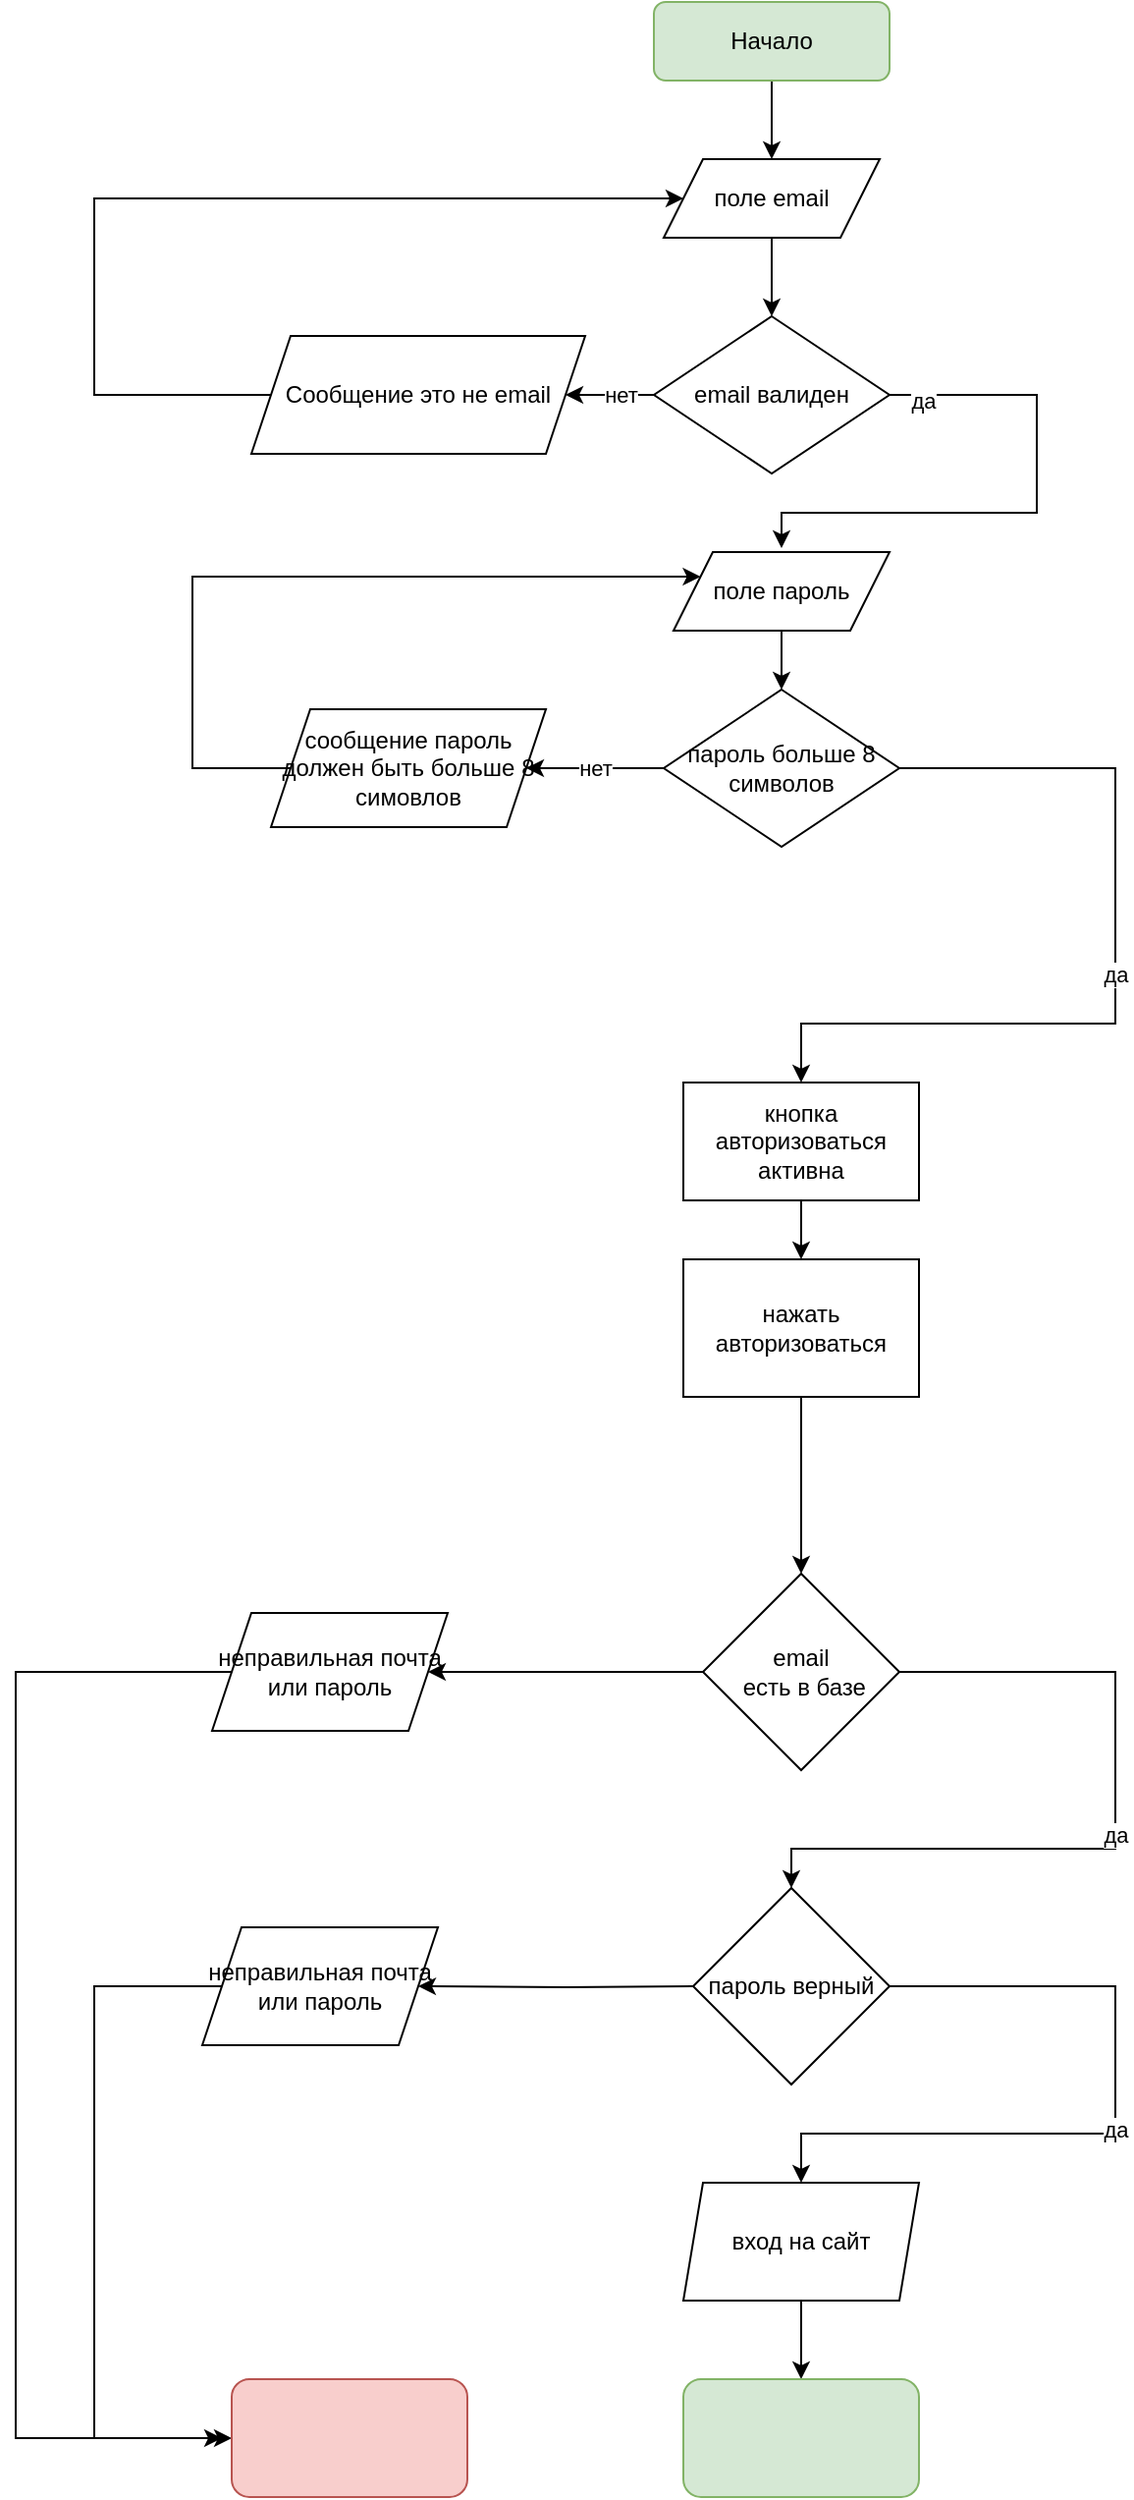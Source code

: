 <mxfile version="14.1.2" type="github">
  <diagram id="ImEkN7aTiW0eREub_5wM" name="Page-1">
    <mxGraphModel dx="1865" dy="588" grid="1" gridSize="10" guides="1" tooltips="1" connect="1" arrows="1" fold="1" page="1" pageScale="1" pageWidth="827" pageHeight="1169" math="0" shadow="0">
      <root>
        <mxCell id="0" />
        <mxCell id="1" parent="0" />
        <mxCell id="moNRcxfCtUF2KxTOIghM-1" value="" style="edgeStyle=orthogonalEdgeStyle;rounded=0;orthogonalLoop=1;jettySize=auto;html=1;" edge="1" parent="1" source="moNRcxfCtUF2KxTOIghM-2" target="moNRcxfCtUF2KxTOIghM-3">
          <mxGeometry relative="1" as="geometry" />
        </mxCell>
        <mxCell id="moNRcxfCtUF2KxTOIghM-2" value="Начало" style="rounded=1;whiteSpace=wrap;html=1;fontSize=12;glass=0;strokeWidth=1;shadow=0;fillColor=#d5e8d4;strokeColor=#82b366;" vertex="1" parent="1">
          <mxGeometry x="165" y="80" width="120" height="40" as="geometry" />
        </mxCell>
        <mxCell id="moNRcxfCtUF2KxTOIghM-3" value="поле email" style="shape=parallelogram;perimeter=parallelogramPerimeter;whiteSpace=wrap;html=1;fixedSize=1;" vertex="1" parent="1">
          <mxGeometry x="170" y="160" width="110" height="40" as="geometry" />
        </mxCell>
        <mxCell id="moNRcxfCtUF2KxTOIghM-4" value="" style="endArrow=classic;html=1;" edge="1" parent="1" source="moNRcxfCtUF2KxTOIghM-3">
          <mxGeometry width="50" height="50" relative="1" as="geometry">
            <mxPoint x="225" y="250" as="sourcePoint" />
            <mxPoint x="225" y="240" as="targetPoint" />
          </mxGeometry>
        </mxCell>
        <mxCell id="moNRcxfCtUF2KxTOIghM-5" style="edgeStyle=orthogonalEdgeStyle;rounded=0;orthogonalLoop=1;jettySize=auto;html=1;exitX=0.5;exitY=1;exitDx=0;exitDy=0;" edge="1" parent="1" source="moNRcxfCtUF2KxTOIghM-2" target="moNRcxfCtUF2KxTOIghM-2">
          <mxGeometry relative="1" as="geometry" />
        </mxCell>
        <mxCell id="moNRcxfCtUF2KxTOIghM-6" value="нет" style="edgeStyle=orthogonalEdgeStyle;rounded=0;orthogonalLoop=1;jettySize=auto;html=1;exitX=0;exitY=0.5;exitDx=0;exitDy=0;" edge="1" parent="1" source="moNRcxfCtUF2KxTOIghM-9" target="moNRcxfCtUF2KxTOIghM-14">
          <mxGeometry relative="1" as="geometry" />
        </mxCell>
        <mxCell id="moNRcxfCtUF2KxTOIghM-7" style="edgeStyle=orthogonalEdgeStyle;rounded=0;orthogonalLoop=1;jettySize=auto;html=1;exitX=1;exitY=0.5;exitDx=0;exitDy=0;" edge="1" parent="1" source="moNRcxfCtUF2KxTOIghM-9">
          <mxGeometry relative="1" as="geometry">
            <mxPoint x="230" y="358" as="targetPoint" />
            <Array as="points">
              <mxPoint x="360" y="280" />
              <mxPoint x="360" y="340" />
              <mxPoint x="230" y="340" />
            </Array>
          </mxGeometry>
        </mxCell>
        <mxCell id="moNRcxfCtUF2KxTOIghM-8" value="да" style="edgeLabel;html=1;align=center;verticalAlign=middle;resizable=0;points=[];" vertex="1" connectable="0" parent="moNRcxfCtUF2KxTOIghM-7">
          <mxGeometry x="-0.88" y="-3" relative="1" as="geometry">
            <mxPoint as="offset" />
          </mxGeometry>
        </mxCell>
        <mxCell id="moNRcxfCtUF2KxTOIghM-9" value="email валиден" style="rhombus;whiteSpace=wrap;html=1;" vertex="1" parent="1">
          <mxGeometry x="165" y="240" width="120" height="80" as="geometry" />
        </mxCell>
        <mxCell id="moNRcxfCtUF2KxTOIghM-10" value="да" style="edgeStyle=orthogonalEdgeStyle;rounded=0;orthogonalLoop=1;jettySize=auto;html=1;exitX=1;exitY=0.5;exitDx=0;exitDy=0;entryX=0.5;entryY=0;entryDx=0;entryDy=0;" edge="1" parent="1" source="moNRcxfCtUF2KxTOIghM-12">
          <mxGeometry relative="1" as="geometry">
            <mxPoint x="240" y="630" as="targetPoint" />
            <Array as="points">
              <mxPoint x="400" y="470" />
              <mxPoint x="400" y="600" />
              <mxPoint x="240" y="600" />
            </Array>
          </mxGeometry>
        </mxCell>
        <mxCell id="moNRcxfCtUF2KxTOIghM-11" value="нет" style="edgeStyle=orthogonalEdgeStyle;rounded=0;orthogonalLoop=1;jettySize=auto;html=1;exitX=0;exitY=0.5;exitDx=0;exitDy=0;" edge="1" parent="1" source="moNRcxfCtUF2KxTOIghM-12">
          <mxGeometry relative="1" as="geometry">
            <mxPoint x="100" y="470" as="targetPoint" />
          </mxGeometry>
        </mxCell>
        <mxCell id="moNRcxfCtUF2KxTOIghM-12" value="пароль больше 8 символов" style="rhombus;whiteSpace=wrap;html=1;" vertex="1" parent="1">
          <mxGeometry x="170" y="430" width="120" height="80" as="geometry" />
        </mxCell>
        <mxCell id="moNRcxfCtUF2KxTOIghM-13" style="edgeStyle=orthogonalEdgeStyle;rounded=0;orthogonalLoop=1;jettySize=auto;html=1;exitX=0;exitY=0.5;exitDx=0;exitDy=0;entryX=0;entryY=0.5;entryDx=0;entryDy=0;" edge="1" parent="1" source="moNRcxfCtUF2KxTOIghM-14" target="moNRcxfCtUF2KxTOIghM-3">
          <mxGeometry relative="1" as="geometry">
            <Array as="points">
              <mxPoint x="-120" y="280" />
              <mxPoint x="-120" y="180" />
            </Array>
          </mxGeometry>
        </mxCell>
        <mxCell id="moNRcxfCtUF2KxTOIghM-14" value="Сообщение это не email" style="shape=parallelogram;perimeter=parallelogramPerimeter;whiteSpace=wrap;html=1;fixedSize=1;" vertex="1" parent="1">
          <mxGeometry x="-40" y="250" width="170" height="60" as="geometry" />
        </mxCell>
        <mxCell id="moNRcxfCtUF2KxTOIghM-15" style="edgeStyle=orthogonalEdgeStyle;rounded=0;orthogonalLoop=1;jettySize=auto;html=1;exitX=0;exitY=0.5;exitDx=0;exitDy=0;entryX=0;entryY=0.25;entryDx=0;entryDy=0;" edge="1" parent="1" source="moNRcxfCtUF2KxTOIghM-16" target="moNRcxfCtUF2KxTOIghM-18">
          <mxGeometry relative="1" as="geometry">
            <Array as="points">
              <mxPoint x="-70" y="470" />
              <mxPoint x="-70" y="373" />
            </Array>
          </mxGeometry>
        </mxCell>
        <mxCell id="moNRcxfCtUF2KxTOIghM-16" value="сообщение пароль должен быть больше 8 симовлов" style="shape=parallelogram;perimeter=parallelogramPerimeter;whiteSpace=wrap;html=1;fixedSize=1;" vertex="1" parent="1">
          <mxGeometry x="-30" y="440" width="140" height="60" as="geometry" />
        </mxCell>
        <mxCell id="moNRcxfCtUF2KxTOIghM-17" style="edgeStyle=orthogonalEdgeStyle;rounded=0;orthogonalLoop=1;jettySize=auto;html=1;exitX=0.5;exitY=1;exitDx=0;exitDy=0;" edge="1" parent="1" source="moNRcxfCtUF2KxTOIghM-18" target="moNRcxfCtUF2KxTOIghM-12">
          <mxGeometry relative="1" as="geometry" />
        </mxCell>
        <mxCell id="moNRcxfCtUF2KxTOIghM-18" value="поле пароль" style="shape=parallelogram;perimeter=parallelogramPerimeter;whiteSpace=wrap;html=1;fixedSize=1;" vertex="1" parent="1">
          <mxGeometry x="175" y="360" width="110" height="40" as="geometry" />
        </mxCell>
        <mxCell id="moNRcxfCtUF2KxTOIghM-19" style="edgeStyle=orthogonalEdgeStyle;rounded=0;orthogonalLoop=1;jettySize=auto;html=1;exitX=0.5;exitY=1;exitDx=0;exitDy=0;entryX=0.5;entryY=0;entryDx=0;entryDy=0;" edge="1" parent="1" source="moNRcxfCtUF2KxTOIghM-20" target="moNRcxfCtUF2KxTOIghM-22">
          <mxGeometry relative="1" as="geometry" />
        </mxCell>
        <mxCell id="moNRcxfCtUF2KxTOIghM-20" value="кнопка авторизоваться активна" style="rounded=0;whiteSpace=wrap;html=1;" vertex="1" parent="1">
          <mxGeometry x="180" y="630" width="120" height="60" as="geometry" />
        </mxCell>
        <mxCell id="moNRcxfCtUF2KxTOIghM-21" style="edgeStyle=orthogonalEdgeStyle;rounded=0;orthogonalLoop=1;jettySize=auto;html=1;exitX=0.5;exitY=1;exitDx=0;exitDy=0;" edge="1" parent="1" source="moNRcxfCtUF2KxTOIghM-22">
          <mxGeometry relative="1" as="geometry">
            <mxPoint x="240" y="880" as="targetPoint" />
          </mxGeometry>
        </mxCell>
        <mxCell id="moNRcxfCtUF2KxTOIghM-22" value="нажать авторизоваться" style="rounded=0;whiteSpace=wrap;html=1;" vertex="1" parent="1">
          <mxGeometry x="180" y="720" width="120" height="70" as="geometry" />
        </mxCell>
        <mxCell id="moNRcxfCtUF2KxTOIghM-23" value="да" style="edgeStyle=orthogonalEdgeStyle;rounded=0;orthogonalLoop=1;jettySize=auto;html=1;exitX=1;exitY=0.5;exitDx=0;exitDy=0;entryX=0.5;entryY=0;entryDx=0;entryDy=0;" edge="1" parent="1" source="moNRcxfCtUF2KxTOIghM-25" target="moNRcxfCtUF2KxTOIghM-27">
          <mxGeometry relative="1" as="geometry">
            <Array as="points">
              <mxPoint x="400" y="930" />
              <mxPoint x="400" y="1020" />
              <mxPoint x="235" y="1020" />
            </Array>
          </mxGeometry>
        </mxCell>
        <mxCell id="moNRcxfCtUF2KxTOIghM-24" style="edgeStyle=orthogonalEdgeStyle;rounded=0;orthogonalLoop=1;jettySize=auto;html=1;exitX=0;exitY=0.5;exitDx=0;exitDy=0;entryX=1;entryY=0.5;entryDx=0;entryDy=0;" edge="1" parent="1" source="moNRcxfCtUF2KxTOIghM-25" target="moNRcxfCtUF2KxTOIghM-32">
          <mxGeometry relative="1" as="geometry">
            <mxPoint x="60" y="930" as="targetPoint" />
          </mxGeometry>
        </mxCell>
        <mxCell id="moNRcxfCtUF2KxTOIghM-25" value="email&lt;br&gt;&amp;nbsp;есть в базе" style="rhombus;whiteSpace=wrap;html=1;" vertex="1" parent="1">
          <mxGeometry x="190" y="880" width="100" height="100" as="geometry" />
        </mxCell>
        <mxCell id="moNRcxfCtUF2KxTOIghM-26" value="да" style="edgeStyle=orthogonalEdgeStyle;rounded=0;orthogonalLoop=1;jettySize=auto;html=1;exitX=1;exitY=0.5;exitDx=0;exitDy=0;" edge="1" parent="1" source="moNRcxfCtUF2KxTOIghM-27" target="moNRcxfCtUF2KxTOIghM-29">
          <mxGeometry relative="1" as="geometry">
            <Array as="points">
              <mxPoint x="400" y="1090" />
              <mxPoint x="400" y="1165" />
              <mxPoint x="240" y="1165" />
            </Array>
          </mxGeometry>
        </mxCell>
        <mxCell id="moNRcxfCtUF2KxTOIghM-27" value="пароль верный" style="rhombus;whiteSpace=wrap;html=1;" vertex="1" parent="1">
          <mxGeometry x="185" y="1040" width="100" height="100" as="geometry" />
        </mxCell>
        <mxCell id="moNRcxfCtUF2KxTOIghM-28" style="edgeStyle=orthogonalEdgeStyle;rounded=0;orthogonalLoop=1;jettySize=auto;html=1;exitX=0.5;exitY=1;exitDx=0;exitDy=0;entryX=0.5;entryY=0;entryDx=0;entryDy=0;" edge="1" parent="1" source="moNRcxfCtUF2KxTOIghM-29" target="moNRcxfCtUF2KxTOIghM-30">
          <mxGeometry relative="1" as="geometry" />
        </mxCell>
        <mxCell id="moNRcxfCtUF2KxTOIghM-29" value="вход на сайт" style="shape=parallelogram;perimeter=parallelogramPerimeter;whiteSpace=wrap;html=1;fixedSize=1;size=10;" vertex="1" parent="1">
          <mxGeometry x="180" y="1190" width="120" height="60" as="geometry" />
        </mxCell>
        <mxCell id="moNRcxfCtUF2KxTOIghM-30" value="" style="rounded=1;whiteSpace=wrap;html=1;fillColor=#d5e8d4;strokeColor=#82b366;" vertex="1" parent="1">
          <mxGeometry x="180" y="1290" width="120" height="60" as="geometry" />
        </mxCell>
        <mxCell id="moNRcxfCtUF2KxTOIghM-31" style="edgeStyle=orthogonalEdgeStyle;rounded=0;orthogonalLoop=1;jettySize=auto;html=1;exitX=0;exitY=0.5;exitDx=0;exitDy=0;entryX=0;entryY=0.5;entryDx=0;entryDy=0;" edge="1" parent="1" source="moNRcxfCtUF2KxTOIghM-32" target="moNRcxfCtUF2KxTOIghM-36">
          <mxGeometry relative="1" as="geometry">
            <Array as="points">
              <mxPoint x="-160" y="930" />
              <mxPoint x="-160" y="1320" />
            </Array>
          </mxGeometry>
        </mxCell>
        <mxCell id="moNRcxfCtUF2KxTOIghM-32" value="неправильная почта или пароль" style="shape=parallelogram;perimeter=parallelogramPerimeter;whiteSpace=wrap;html=1;fixedSize=1;" vertex="1" parent="1">
          <mxGeometry x="-60" y="900" width="120" height="60" as="geometry" />
        </mxCell>
        <mxCell id="moNRcxfCtUF2KxTOIghM-33" style="edgeStyle=orthogonalEdgeStyle;rounded=0;orthogonalLoop=1;jettySize=auto;html=1;exitX=0;exitY=0.5;exitDx=0;exitDy=0;entryX=1;entryY=0.5;entryDx=0;entryDy=0;" edge="1" parent="1" target="moNRcxfCtUF2KxTOIghM-35">
          <mxGeometry relative="1" as="geometry">
            <mxPoint x="55" y="1090" as="targetPoint" />
            <mxPoint x="185" y="1090" as="sourcePoint" />
          </mxGeometry>
        </mxCell>
        <mxCell id="moNRcxfCtUF2KxTOIghM-34" style="edgeStyle=orthogonalEdgeStyle;rounded=0;orthogonalLoop=1;jettySize=auto;html=1;exitX=0;exitY=0.5;exitDx=0;exitDy=0;" edge="1" parent="1" source="moNRcxfCtUF2KxTOIghM-35">
          <mxGeometry relative="1" as="geometry">
            <mxPoint x="-55" y="1320" as="targetPoint" />
            <Array as="points">
              <mxPoint x="-120" y="1090" />
              <mxPoint x="-120" y="1320" />
            </Array>
          </mxGeometry>
        </mxCell>
        <mxCell id="moNRcxfCtUF2KxTOIghM-35" value="неправильная почта или пароль" style="shape=parallelogram;perimeter=parallelogramPerimeter;whiteSpace=wrap;html=1;fixedSize=1;" vertex="1" parent="1">
          <mxGeometry x="-65" y="1060" width="120" height="60" as="geometry" />
        </mxCell>
        <mxCell id="moNRcxfCtUF2KxTOIghM-36" value="" style="rounded=1;whiteSpace=wrap;html=1;fillColor=#f8cecc;strokeColor=#b85450;" vertex="1" parent="1">
          <mxGeometry x="-50" y="1290" width="120" height="60" as="geometry" />
        </mxCell>
      </root>
    </mxGraphModel>
  </diagram>
</mxfile>
